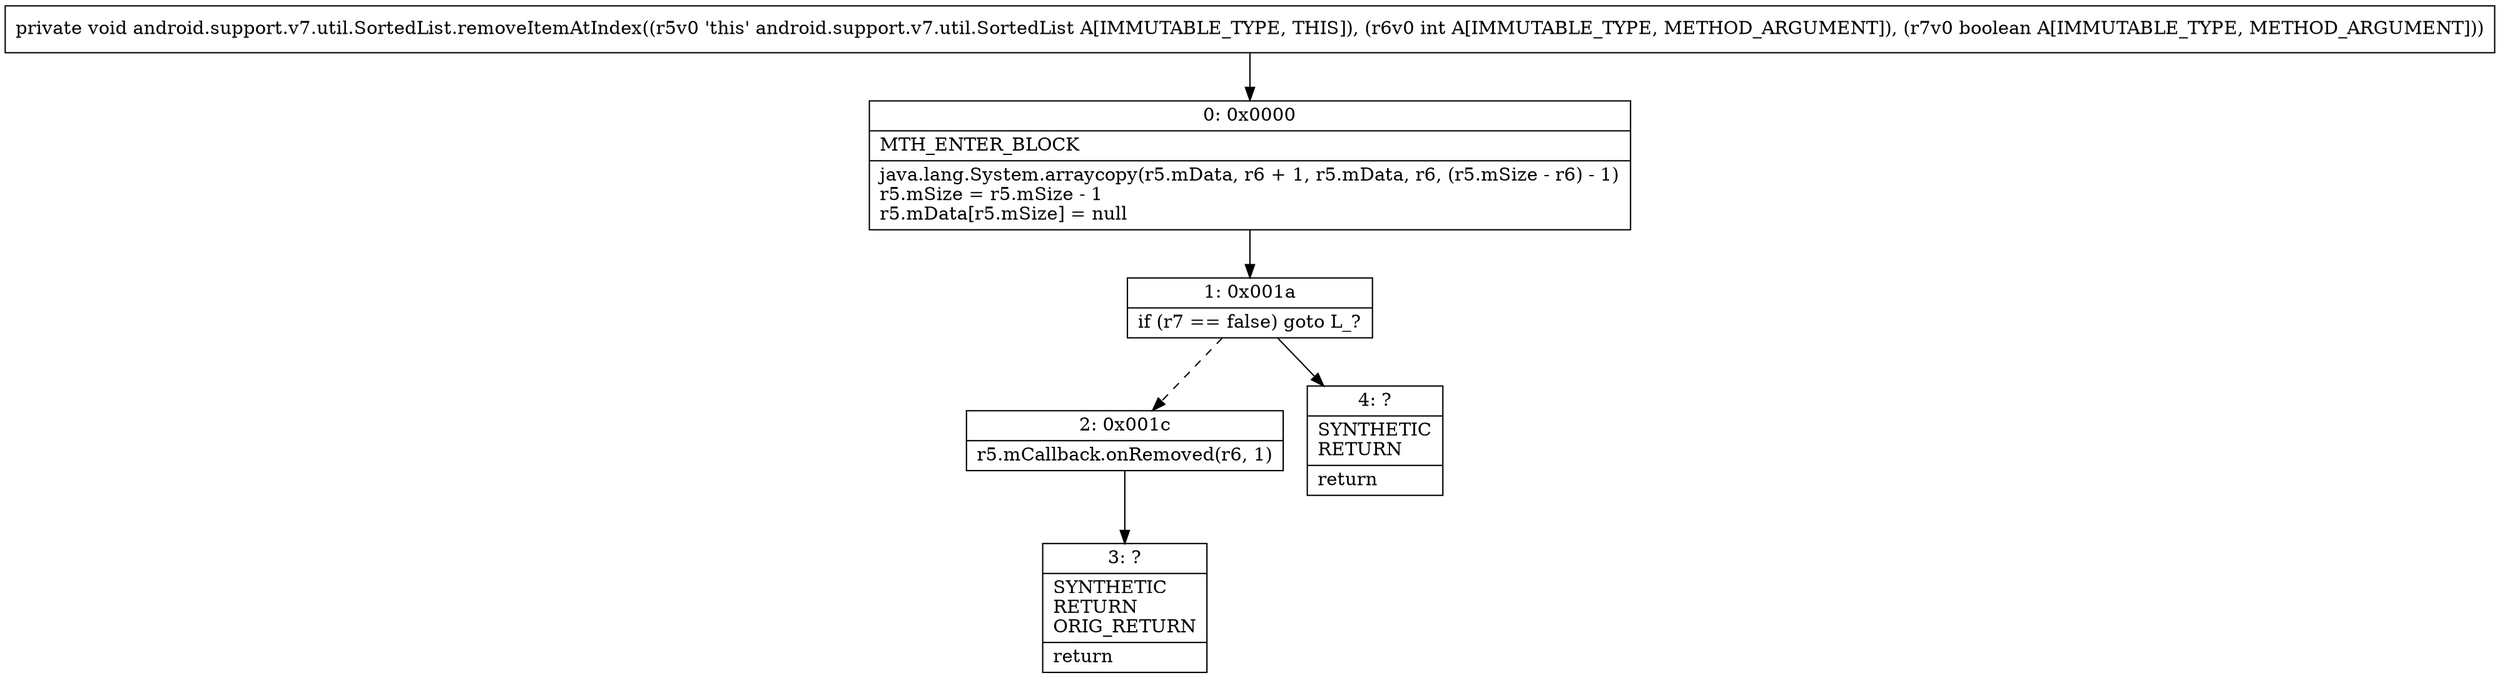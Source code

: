 digraph "CFG forandroid.support.v7.util.SortedList.removeItemAtIndex(IZ)V" {
Node_0 [shape=record,label="{0\:\ 0x0000|MTH_ENTER_BLOCK\l|java.lang.System.arraycopy(r5.mData, r6 + 1, r5.mData, r6, (r5.mSize \- r6) \- 1)\lr5.mSize = r5.mSize \- 1\lr5.mData[r5.mSize] = null\l}"];
Node_1 [shape=record,label="{1\:\ 0x001a|if (r7 == false) goto L_?\l}"];
Node_2 [shape=record,label="{2\:\ 0x001c|r5.mCallback.onRemoved(r6, 1)\l}"];
Node_3 [shape=record,label="{3\:\ ?|SYNTHETIC\lRETURN\lORIG_RETURN\l|return\l}"];
Node_4 [shape=record,label="{4\:\ ?|SYNTHETIC\lRETURN\l|return\l}"];
MethodNode[shape=record,label="{private void android.support.v7.util.SortedList.removeItemAtIndex((r5v0 'this' android.support.v7.util.SortedList A[IMMUTABLE_TYPE, THIS]), (r6v0 int A[IMMUTABLE_TYPE, METHOD_ARGUMENT]), (r7v0 boolean A[IMMUTABLE_TYPE, METHOD_ARGUMENT])) }"];
MethodNode -> Node_0;
Node_0 -> Node_1;
Node_1 -> Node_2[style=dashed];
Node_1 -> Node_4;
Node_2 -> Node_3;
}

